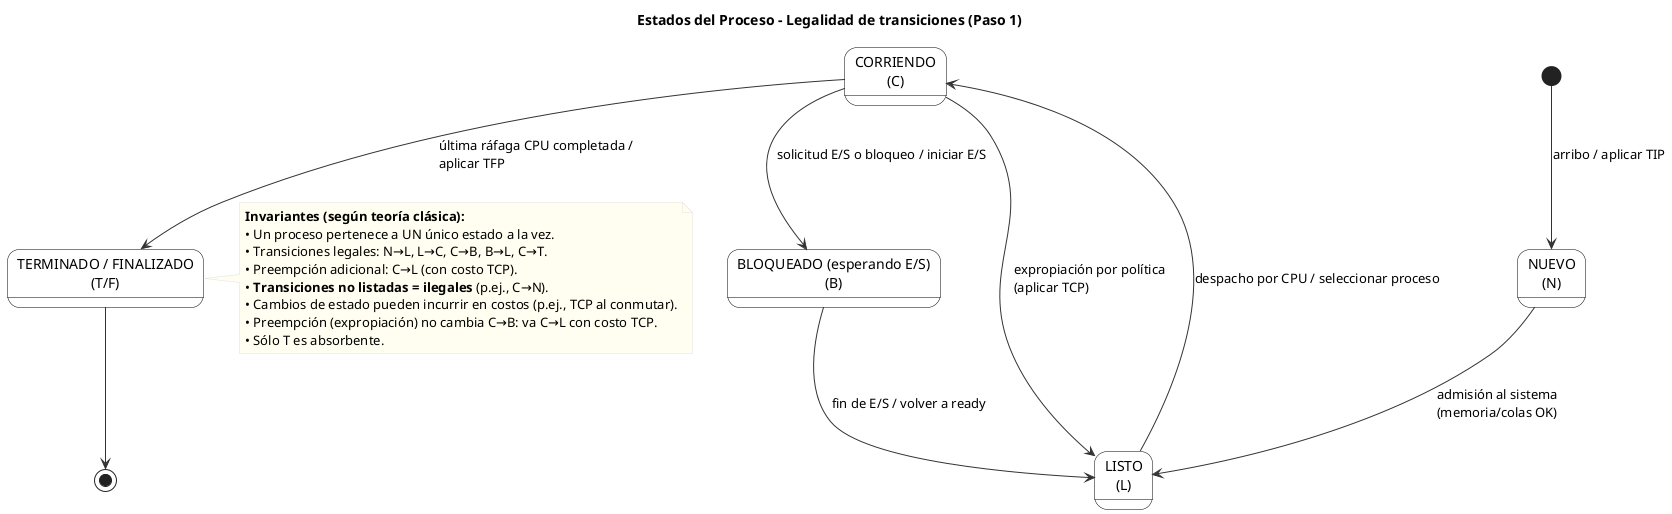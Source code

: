 @startuml 01-estados-proceso
title Estados del Proceso – Legalidad de transiciones (Paso 1)

skinparam state {
  BackgroundColor White
  BorderColor Black
  ArrowColor #333333
  FontName Arial
}

skinparam note {
  BackgroundColor #FFFEF0
  BorderColor #E0E0E0
}

skinparam defaultTextAlignment left
!define NEW_COLOR #E8F4FD
!define READY_COLOR #E8F8F5  
!define RUNNING_COLOR #FDF2E9
!define BLOCKED_COLOR #F3E5F5
!define TERMINATED_COLOR #FADBD8

' Alias para notación corta (N,L,C,B,T/F)
state "NUEVO\n(N)" as N <<NEW_COLOR>>
state "LISTO\n(L)" as L <<READY_COLOR>>
state "CORRIENDO\n(C)" as C <<RUNNING_COLOR>>
state "BLOQUEADO (esperando E/S)\n(B)" as B <<BLOCKED_COLOR>>
state "TERMINADO / FINALIZADO\n(T/F)" as T <<TERMINATED_COLOR>>

' Estado inicial
[*] --> N : arribo / aplicar TIP

' Transiciones canónicas
N --> L : admisión al sistema\n(memoria/colas OK)
L --> C : despacho por CPU / seleccionar proceso
C --> B : solicitud E/S o bloqueo / iniciar E/S
B --> L : fin de E/S / volver a ready
C --> T : última ráfaga CPU completada /\naplicar TFP

' (Opcional) mostrar preempción como transición explícita
C --> L : expropiación por política\n(aplicar TCP)

' Estado final
T --> [*]

' Invariantes y reglas operativas
note right of T
  **Invariantes (según teoría clásica):**
  • Un proceso pertenece a UN único estado a la vez.
  • Transiciones legales: N→L, L→C, C→B, B→L, C→T.
  • Preempción adicional: C→L (con costo TCP).
  • **Transiciones no listadas = ilegales** (p.ej., C→N).
  • Cambios de estado pueden incurrir en costos (p.ej., TCP al conmutar).
  • Preempción (expropiación) no cambia C→B: va C→L con costo TCP.
  • Sólo T es absorbente.
end note

@enduml
